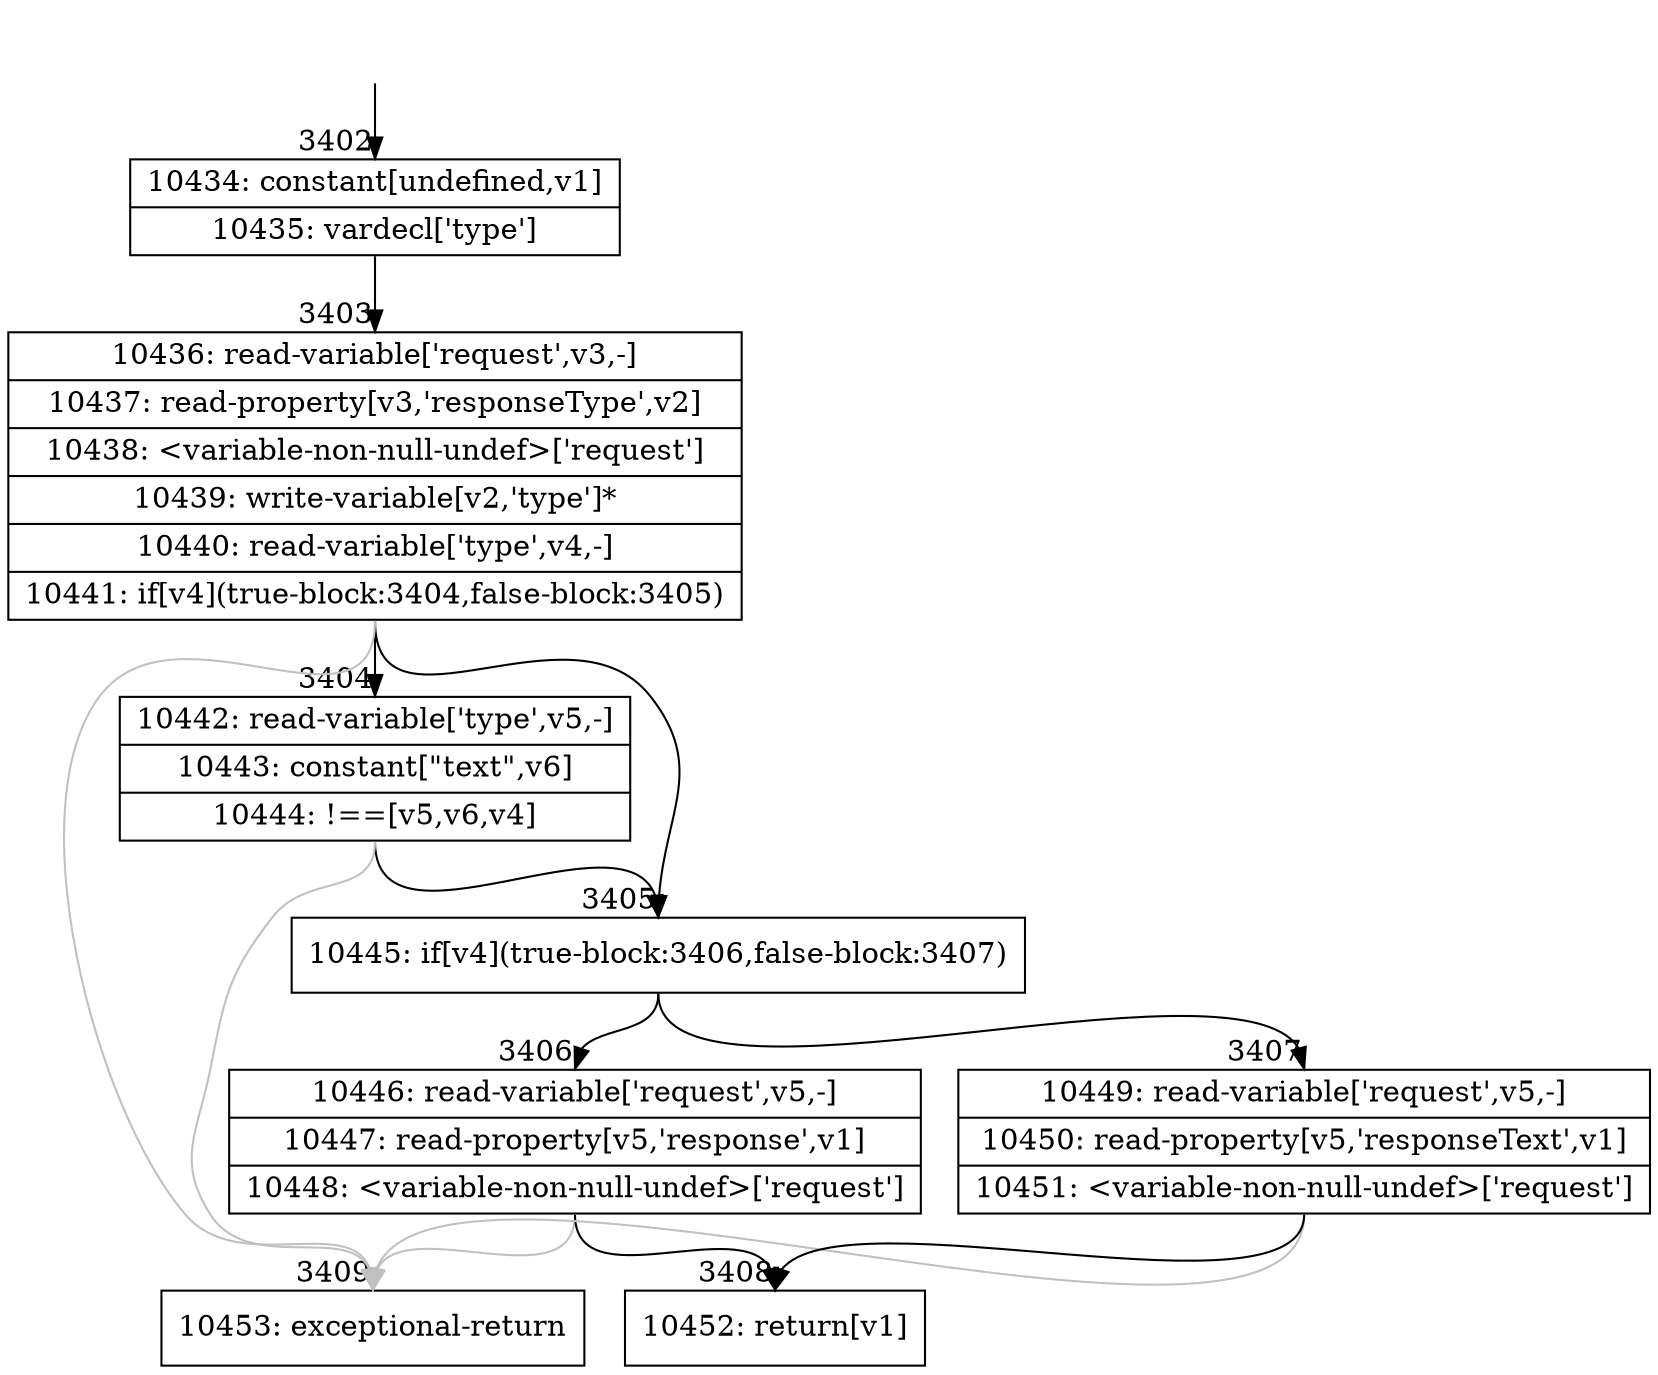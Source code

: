 digraph {
rankdir="TD"
BB_entry315[shape=none,label=""];
BB_entry315 -> BB3402 [tailport=s, headport=n, headlabel="    3402"]
BB3402 [shape=record label="{10434: constant[undefined,v1]|10435: vardecl['type']}" ] 
BB3402 -> BB3403 [tailport=s, headport=n, headlabel="      3403"]
BB3403 [shape=record label="{10436: read-variable['request',v3,-]|10437: read-property[v3,'responseType',v2]|10438: \<variable-non-null-undef\>['request']|10439: write-variable[v2,'type']*|10440: read-variable['type',v4,-]|10441: if[v4](true-block:3404,false-block:3405)}" ] 
BB3403 -> BB3405 [tailport=s, headport=n, headlabel="      3405"]
BB3403 -> BB3404 [tailport=s, headport=n, headlabel="      3404"]
BB3403 -> BB3409 [tailport=s, headport=n, color=gray, headlabel="      3409"]
BB3404 [shape=record label="{10442: read-variable['type',v5,-]|10443: constant[\"text\",v6]|10444: !==[v5,v6,v4]}" ] 
BB3404 -> BB3405 [tailport=s, headport=n]
BB3404 -> BB3409 [tailport=s, headport=n, color=gray]
BB3405 [shape=record label="{10445: if[v4](true-block:3406,false-block:3407)}" ] 
BB3405 -> BB3406 [tailport=s, headport=n, headlabel="      3406"]
BB3405 -> BB3407 [tailport=s, headport=n, headlabel="      3407"]
BB3406 [shape=record label="{10446: read-variable['request',v5,-]|10447: read-property[v5,'response',v1]|10448: \<variable-non-null-undef\>['request']}" ] 
BB3406 -> BB3408 [tailport=s, headport=n, headlabel="      3408"]
BB3406 -> BB3409 [tailport=s, headport=n, color=gray]
BB3407 [shape=record label="{10449: read-variable['request',v5,-]|10450: read-property[v5,'responseText',v1]|10451: \<variable-non-null-undef\>['request']}" ] 
BB3407 -> BB3408 [tailport=s, headport=n]
BB3407 -> BB3409 [tailport=s, headport=n, color=gray]
BB3408 [shape=record label="{10452: return[v1]}" ] 
BB3409 [shape=record label="{10453: exceptional-return}" ] 
//#$~ 2012
}
